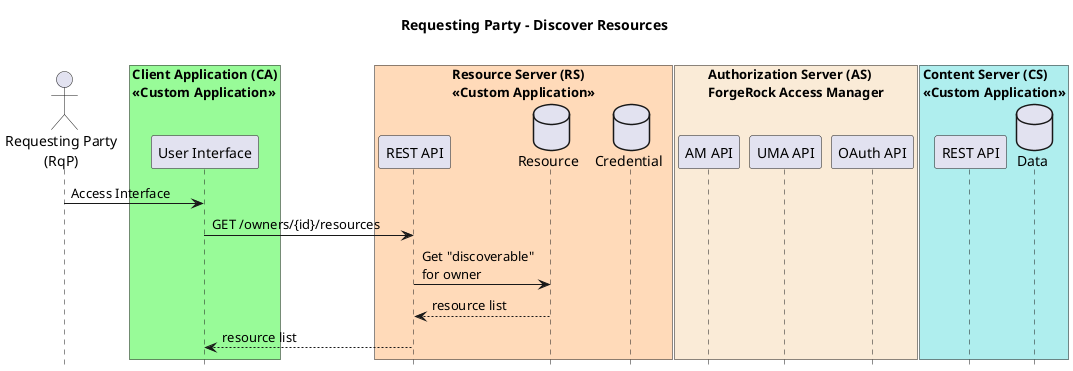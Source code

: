@startuml
title Requesting Party - Discover Resources\n
hide footbox

actor "Requesting Party\n(RqP)" as RQP

box "Client Application (CA)\n<<Custom Application>>" #palegreen
participant "User Interface" as CAUI
end box

box "Resource Server (RS)\n<<Custom Application>>" #peachpuff
participant "REST API" as RSREST
database "Resource" as RSRESOURCE
database "Credential" as RSCRED
end box

box "Authorization Server (AS)\nForgeRock Access Manager" #antiquewhite
participant "AM API" as AMREST
participant "UMA API" as UMAREST
participant "OAuth API" as OAUTHREST
end box

box "Content Server (CS)\n<<Custom Application>>" #paleturquoise
participant "REST API" as CSREST
database "Data" as CSDATA
end box

RQP->CAUI: Access Interface

CAUI->RSREST: GET /owners/{id}/resources

RSREST->RSRESOURCE: Get "discoverable"\nfor owner

RSRESOURCE-->RSREST: resource list

RSREST-->CAUI: resource list

@enduml
